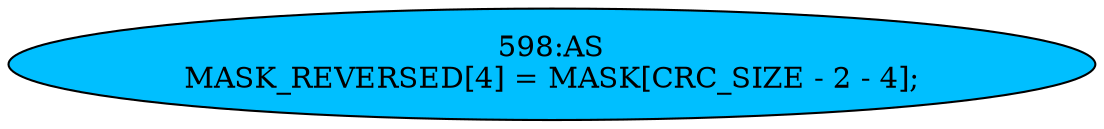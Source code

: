 strict digraph "" {
	node [label="\N"];
	"598:AS"	 [ast="<pyverilog.vparser.ast.Assign object at 0x7f01261e3bd0>",
		def_var="['MASK_REVERSED']",
		fillcolor=deepskyblue,
		label="598:AS
MASK_REVERSED[4] = MASK[CRC_SIZE - 2 - 4];",
		statements="[]",
		style=filled,
		typ=Assign,
		use_var="['CRC_SIZE']"];
}
